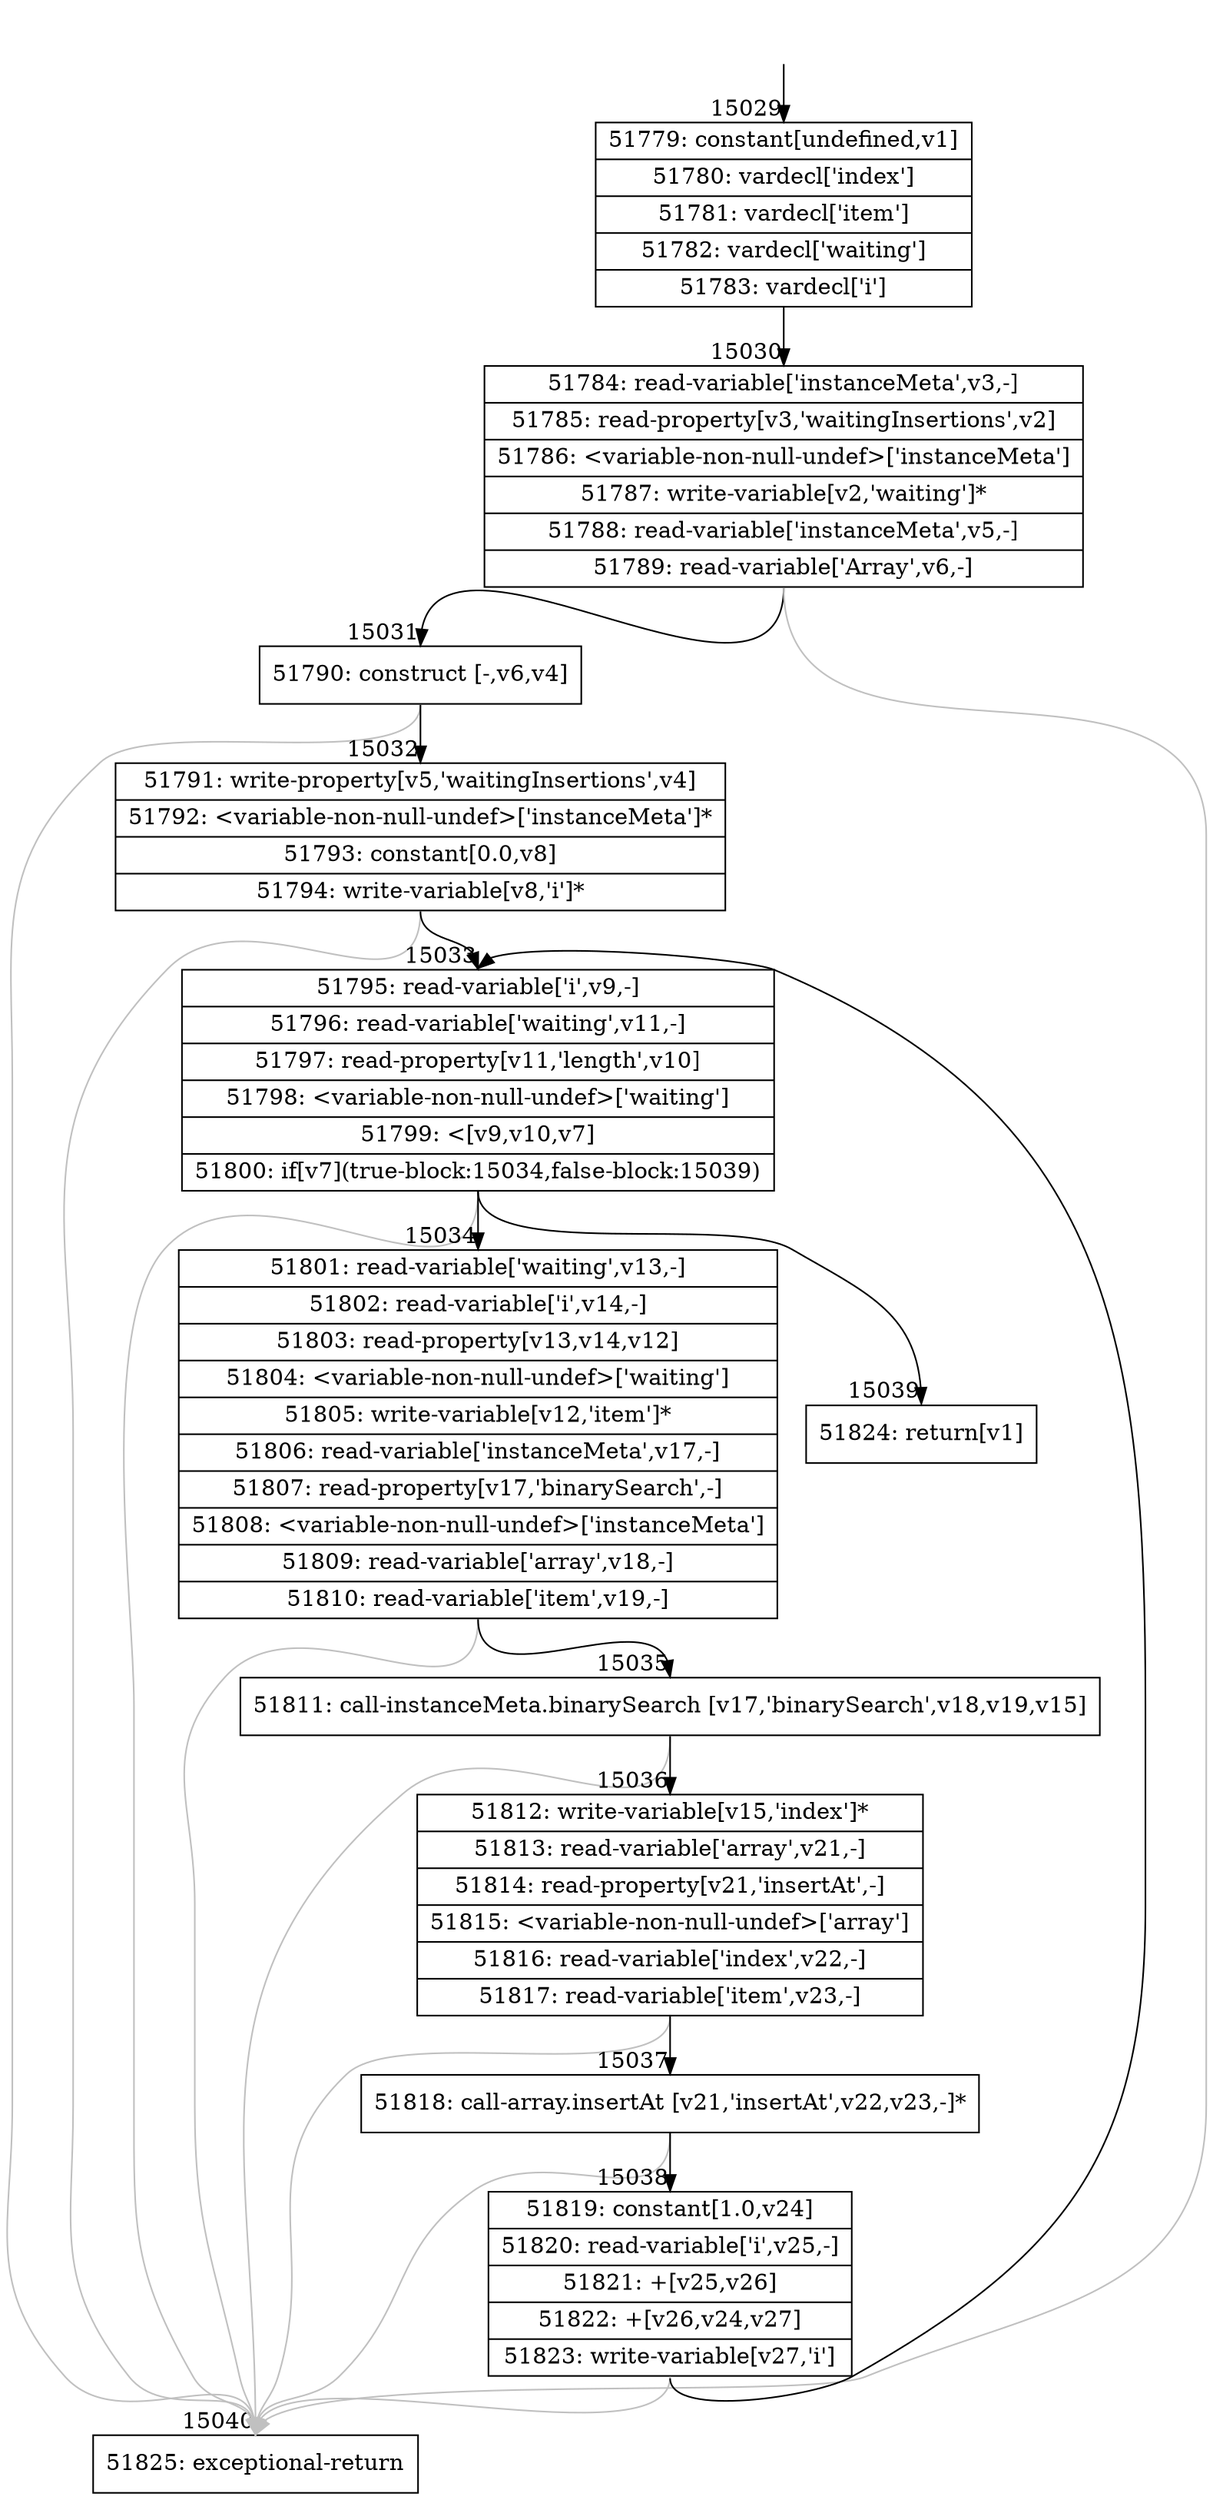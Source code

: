 digraph {
rankdir="TD"
BB_entry1267[shape=none,label=""];
BB_entry1267 -> BB15029 [tailport=s, headport=n, headlabel="    15029"]
BB15029 [shape=record label="{51779: constant[undefined,v1]|51780: vardecl['index']|51781: vardecl['item']|51782: vardecl['waiting']|51783: vardecl['i']}" ] 
BB15029 -> BB15030 [tailport=s, headport=n, headlabel="      15030"]
BB15030 [shape=record label="{51784: read-variable['instanceMeta',v3,-]|51785: read-property[v3,'waitingInsertions',v2]|51786: \<variable-non-null-undef\>['instanceMeta']|51787: write-variable[v2,'waiting']*|51788: read-variable['instanceMeta',v5,-]|51789: read-variable['Array',v6,-]}" ] 
BB15030 -> BB15031 [tailport=s, headport=n, headlabel="      15031"]
BB15030 -> BB15040 [tailport=s, headport=n, color=gray, headlabel="      15040"]
BB15031 [shape=record label="{51790: construct [-,v6,v4]}" ] 
BB15031 -> BB15032 [tailport=s, headport=n, headlabel="      15032"]
BB15031 -> BB15040 [tailport=s, headport=n, color=gray]
BB15032 [shape=record label="{51791: write-property[v5,'waitingInsertions',v4]|51792: \<variable-non-null-undef\>['instanceMeta']*|51793: constant[0.0,v8]|51794: write-variable[v8,'i']*}" ] 
BB15032 -> BB15033 [tailport=s, headport=n, headlabel="      15033"]
BB15032 -> BB15040 [tailport=s, headport=n, color=gray]
BB15033 [shape=record label="{51795: read-variable['i',v9,-]|51796: read-variable['waiting',v11,-]|51797: read-property[v11,'length',v10]|51798: \<variable-non-null-undef\>['waiting']|51799: \<[v9,v10,v7]|51800: if[v7](true-block:15034,false-block:15039)}" ] 
BB15033 -> BB15034 [tailport=s, headport=n, headlabel="      15034"]
BB15033 -> BB15039 [tailport=s, headport=n, headlabel="      15039"]
BB15033 -> BB15040 [tailport=s, headport=n, color=gray]
BB15034 [shape=record label="{51801: read-variable['waiting',v13,-]|51802: read-variable['i',v14,-]|51803: read-property[v13,v14,v12]|51804: \<variable-non-null-undef\>['waiting']|51805: write-variable[v12,'item']*|51806: read-variable['instanceMeta',v17,-]|51807: read-property[v17,'binarySearch',-]|51808: \<variable-non-null-undef\>['instanceMeta']|51809: read-variable['array',v18,-]|51810: read-variable['item',v19,-]}" ] 
BB15034 -> BB15035 [tailport=s, headport=n, headlabel="      15035"]
BB15034 -> BB15040 [tailport=s, headport=n, color=gray]
BB15035 [shape=record label="{51811: call-instanceMeta.binarySearch [v17,'binarySearch',v18,v19,v15]}" ] 
BB15035 -> BB15036 [tailport=s, headport=n, headlabel="      15036"]
BB15035 -> BB15040 [tailport=s, headport=n, color=gray]
BB15036 [shape=record label="{51812: write-variable[v15,'index']*|51813: read-variable['array',v21,-]|51814: read-property[v21,'insertAt',-]|51815: \<variable-non-null-undef\>['array']|51816: read-variable['index',v22,-]|51817: read-variable['item',v23,-]}" ] 
BB15036 -> BB15037 [tailport=s, headport=n, headlabel="      15037"]
BB15036 -> BB15040 [tailport=s, headport=n, color=gray]
BB15037 [shape=record label="{51818: call-array.insertAt [v21,'insertAt',v22,v23,-]*}" ] 
BB15037 -> BB15038 [tailport=s, headport=n, headlabel="      15038"]
BB15037 -> BB15040 [tailport=s, headport=n, color=gray]
BB15038 [shape=record label="{51819: constant[1.0,v24]|51820: read-variable['i',v25,-]|51821: +[v25,v26]|51822: +[v26,v24,v27]|51823: write-variable[v27,'i']}" ] 
BB15038 -> BB15033 [tailport=s, headport=n]
BB15038 -> BB15040 [tailport=s, headport=n, color=gray]
BB15039 [shape=record label="{51824: return[v1]}" ] 
BB15040 [shape=record label="{51825: exceptional-return}" ] 
//#$~ 27743
}
